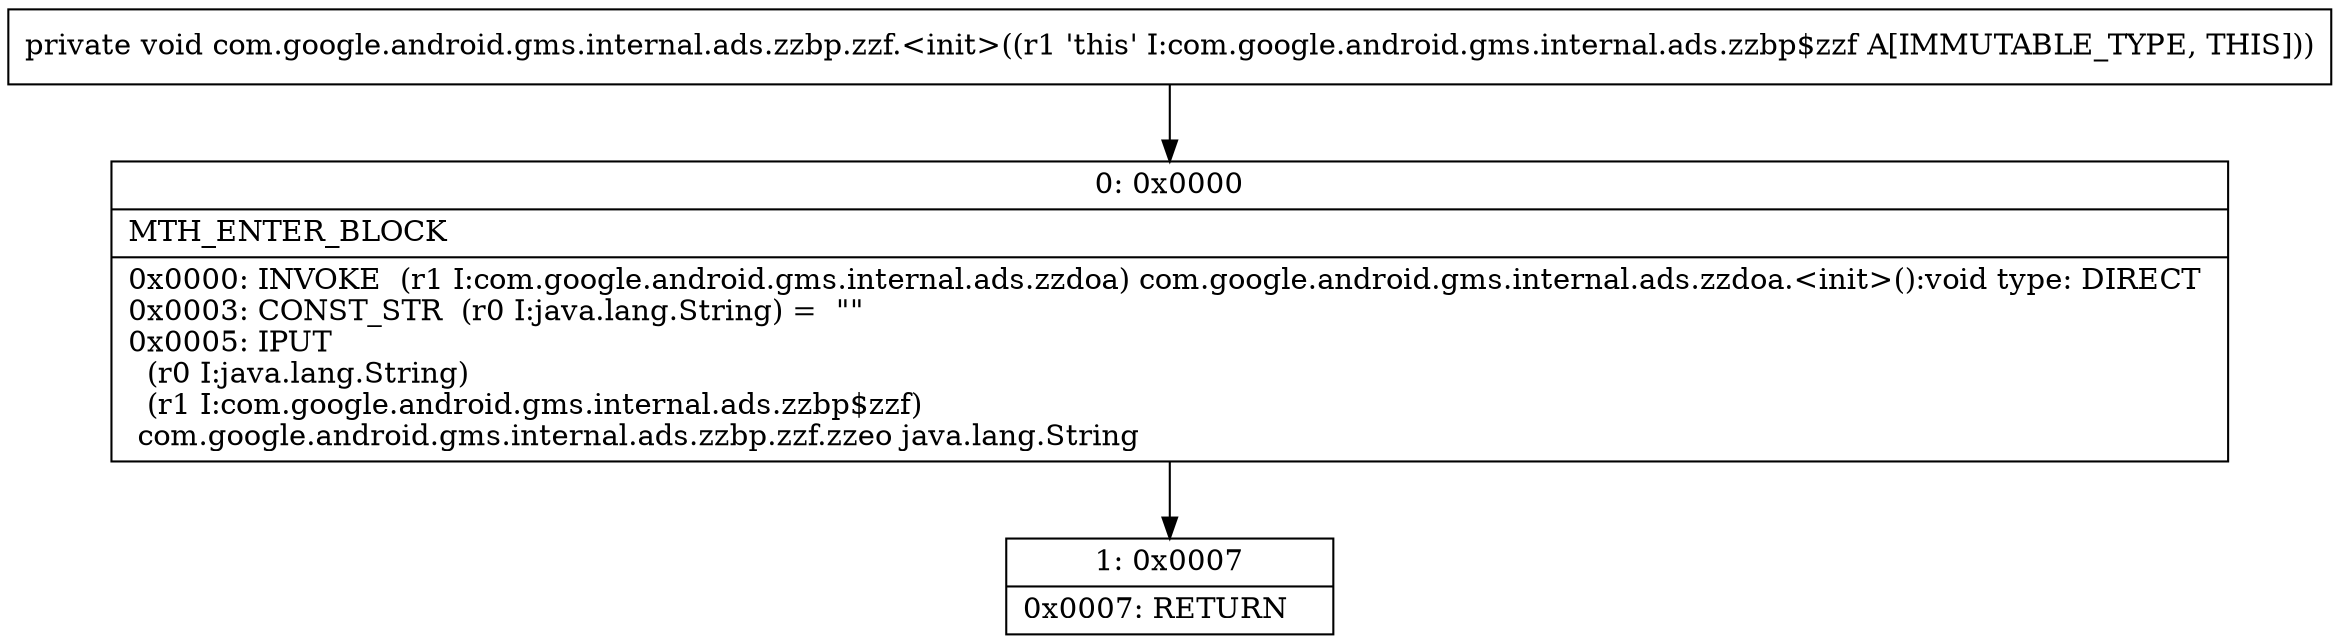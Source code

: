 digraph "CFG forcom.google.android.gms.internal.ads.zzbp.zzf.\<init\>()V" {
Node_0 [shape=record,label="{0\:\ 0x0000|MTH_ENTER_BLOCK\l|0x0000: INVOKE  (r1 I:com.google.android.gms.internal.ads.zzdoa) com.google.android.gms.internal.ads.zzdoa.\<init\>():void type: DIRECT \l0x0003: CONST_STR  (r0 I:java.lang.String) =  \"\" \l0x0005: IPUT  \l  (r0 I:java.lang.String)\l  (r1 I:com.google.android.gms.internal.ads.zzbp$zzf)\l com.google.android.gms.internal.ads.zzbp.zzf.zzeo java.lang.String \l}"];
Node_1 [shape=record,label="{1\:\ 0x0007|0x0007: RETURN   \l}"];
MethodNode[shape=record,label="{private void com.google.android.gms.internal.ads.zzbp.zzf.\<init\>((r1 'this' I:com.google.android.gms.internal.ads.zzbp$zzf A[IMMUTABLE_TYPE, THIS])) }"];
MethodNode -> Node_0;
Node_0 -> Node_1;
}

